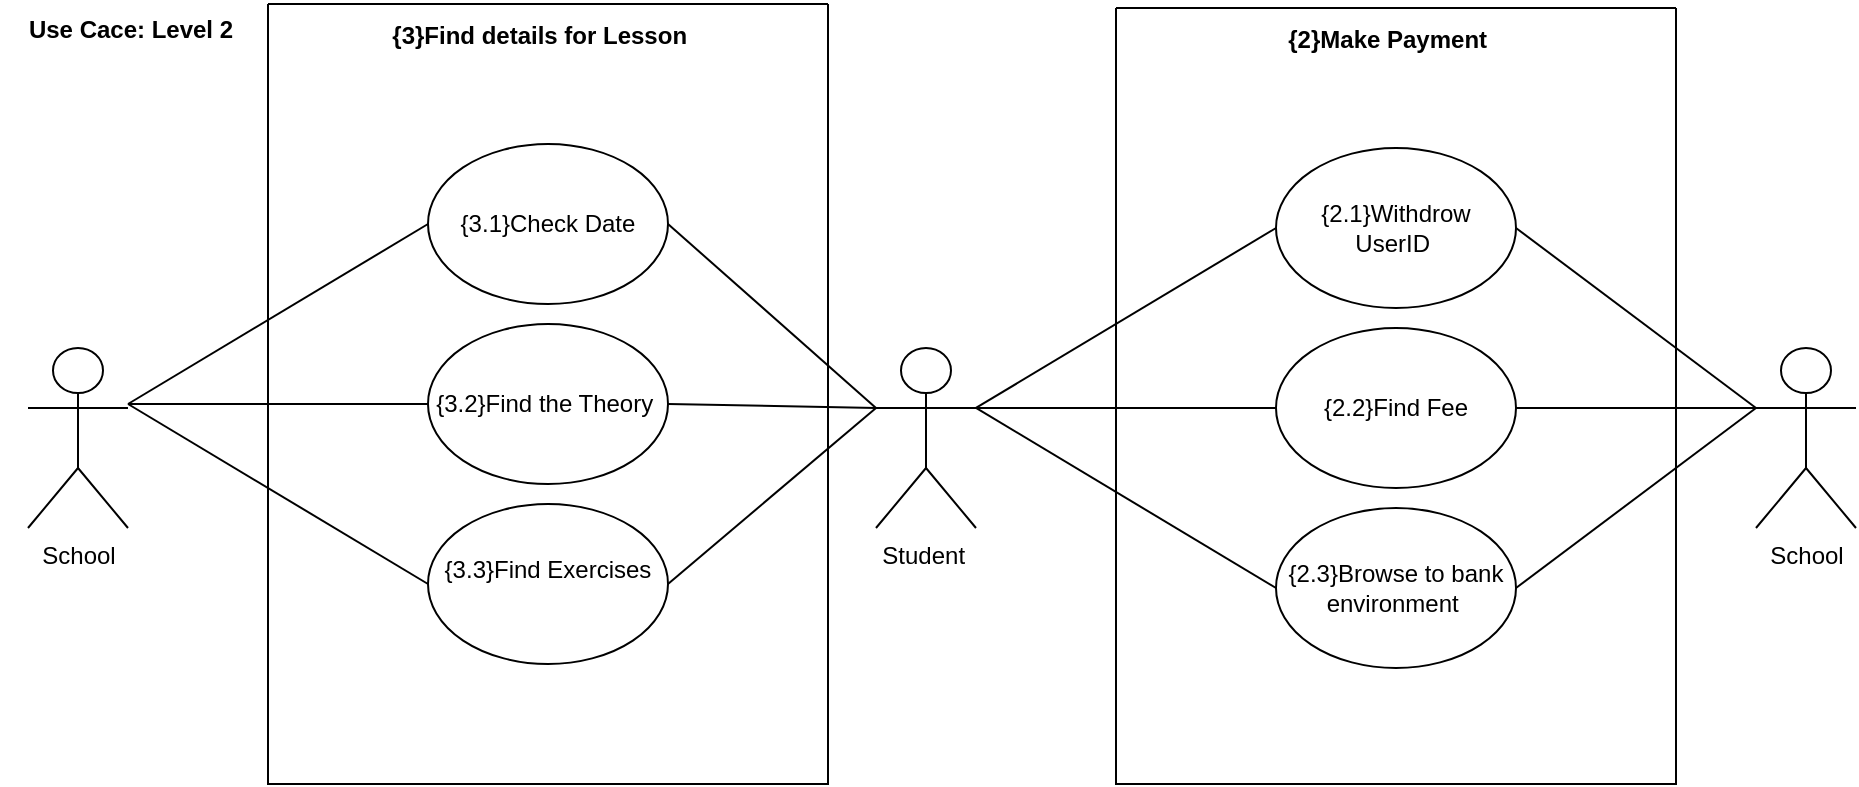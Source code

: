 <mxfile version="21.0.6" type="device"><diagram name="Σελίδα-1" id="RFTh9Rr1wwyH4tzMGPPg"><mxGraphModel dx="1434" dy="707" grid="0" gridSize="10" guides="1" tooltips="1" connect="1" arrows="1" fold="1" page="1" pageScale="1" pageWidth="827" pageHeight="1169" math="0" shadow="0"><root><mxCell id="0"/><mxCell id="1" parent="0"/><mxCell id="Bb4Or0A9wBhZWUn10WGb-1" value="" style="swimlane;startSize=0;" vertex="1" parent="1"><mxGeometry x="240" y="50" width="280" height="390" as="geometry"/></mxCell><mxCell id="Bb4Or0A9wBhZWUn10WGb-2" value="{3}Find details for Lesson&amp;nbsp;" style="text;html=1;align=center;verticalAlign=middle;resizable=0;points=[];autosize=1;strokeColor=none;fillColor=none;fontStyle=1" vertex="1" parent="Bb4Or0A9wBhZWUn10WGb-1"><mxGeometry x="52" y="1" width="170" height="30" as="geometry"/></mxCell><mxCell id="Bb4Or0A9wBhZWUn10WGb-3" value="{3.1}Check Date" style="ellipse;whiteSpace=wrap;html=1;" vertex="1" parent="Bb4Or0A9wBhZWUn10WGb-1"><mxGeometry x="80" y="70" width="120" height="80" as="geometry"/></mxCell><mxCell id="Bb4Or0A9wBhZWUn10WGb-4" value="{3.2}Find the Theory&amp;nbsp;" style="ellipse;whiteSpace=wrap;html=1;" vertex="1" parent="Bb4Or0A9wBhZWUn10WGb-1"><mxGeometry x="80" y="160" width="120" height="80" as="geometry"/></mxCell><mxCell id="Bb4Or0A9wBhZWUn10WGb-5" value="{3.3}Find Exercises&lt;br&gt;&amp;nbsp;" style="ellipse;whiteSpace=wrap;html=1;" vertex="1" parent="Bb4Or0A9wBhZWUn10WGb-1"><mxGeometry x="80" y="250" width="120" height="80" as="geometry"/></mxCell><mxCell id="Bb4Or0A9wBhZWUn10WGb-9" value="" style="endArrow=none;html=1;rounded=0;entryX=0;entryY=0.5;entryDx=0;entryDy=0;exitX=1;exitY=0.333;exitDx=0;exitDy=0;exitPerimeter=0;" edge="1" parent="1" target="Bb4Or0A9wBhZWUn10WGb-3"><mxGeometry width="50" height="50" relative="1" as="geometry"><mxPoint x="170" y="250" as="sourcePoint"/><mxPoint x="220" y="190" as="targetPoint"/></mxGeometry></mxCell><mxCell id="Bb4Or0A9wBhZWUn10WGb-10" value="" style="endArrow=none;html=1;rounded=0;exitX=1;exitY=0.333;exitDx=0;exitDy=0;exitPerimeter=0;entryX=0;entryY=0.5;entryDx=0;entryDy=0;" edge="1" parent="1" target="Bb4Or0A9wBhZWUn10WGb-5"><mxGeometry width="50" height="50" relative="1" as="geometry"><mxPoint x="170" y="250" as="sourcePoint"/><mxPoint x="440" y="360" as="targetPoint"/></mxGeometry></mxCell><mxCell id="Bb4Or0A9wBhZWUn10WGb-11" value="" style="endArrow=none;html=1;rounded=0;exitX=1;exitY=0.333;exitDx=0;exitDy=0;exitPerimeter=0;entryX=0;entryY=0.5;entryDx=0;entryDy=0;" edge="1" parent="1" target="Bb4Or0A9wBhZWUn10WGb-4"><mxGeometry width="50" height="50" relative="1" as="geometry"><mxPoint x="170" y="250" as="sourcePoint"/><mxPoint x="440" y="360" as="targetPoint"/></mxGeometry></mxCell><mxCell id="Bb4Or0A9wBhZWUn10WGb-16" value="&lt;b&gt;Use Cace: Level 2&lt;/b&gt;" style="text;html=1;align=center;verticalAlign=middle;resizable=0;points=[];autosize=1;strokeColor=none;fillColor=none;" vertex="1" parent="1"><mxGeometry x="106" y="48" width="130" height="30" as="geometry"/></mxCell><mxCell id="Bb4Or0A9wBhZWUn10WGb-34" value="" style="swimlane;startSize=0;" vertex="1" parent="1"><mxGeometry x="664" y="52" width="280" height="388" as="geometry"/></mxCell><mxCell id="Bb4Or0A9wBhZWUn10WGb-35" value="&lt;b&gt;{2}Make Payment&amp;nbsp;&lt;/b&gt;" style="text;html=1;align=center;verticalAlign=middle;resizable=0;points=[];autosize=1;strokeColor=none;fillColor=none;" vertex="1" parent="Bb4Or0A9wBhZWUn10WGb-34"><mxGeometry x="72" y="1" width="130" height="30" as="geometry"/></mxCell><mxCell id="Bb4Or0A9wBhZWUn10WGb-36" value="{2.1}Withdrow UserID&amp;nbsp;" style="ellipse;whiteSpace=wrap;html=1;" vertex="1" parent="Bb4Or0A9wBhZWUn10WGb-34"><mxGeometry x="80" y="70" width="120" height="80" as="geometry"/></mxCell><mxCell id="Bb4Or0A9wBhZWUn10WGb-37" value="{2.2}Find Fee" style="ellipse;whiteSpace=wrap;html=1;" vertex="1" parent="Bb4Or0A9wBhZWUn10WGb-34"><mxGeometry x="80" y="160" width="120" height="80" as="geometry"/></mxCell><mxCell id="Bb4Or0A9wBhZWUn10WGb-38" value="{2.3}Browse to bank environment&amp;nbsp;" style="ellipse;whiteSpace=wrap;html=1;" vertex="1" parent="Bb4Or0A9wBhZWUn10WGb-34"><mxGeometry x="80" y="250" width="120" height="80" as="geometry"/></mxCell><mxCell id="Bb4Or0A9wBhZWUn10WGb-40" value="Student&amp;nbsp;" style="shape=umlActor;verticalLabelPosition=bottom;verticalAlign=top;html=1;outlineConnect=0;" vertex="1" parent="1"><mxGeometry x="544" y="222" width="50" height="90" as="geometry"/></mxCell><mxCell id="Bb4Or0A9wBhZWUn10WGb-41" value="School" style="shape=umlActor;verticalLabelPosition=bottom;verticalAlign=top;html=1;outlineConnect=0;" vertex="1" parent="1"><mxGeometry x="984" y="222" width="50" height="90" as="geometry"/></mxCell><mxCell id="Bb4Or0A9wBhZWUn10WGb-42" value="" style="endArrow=none;html=1;rounded=0;entryX=0;entryY=0.5;entryDx=0;entryDy=0;exitX=1;exitY=0.333;exitDx=0;exitDy=0;exitPerimeter=0;" edge="1" parent="1" source="Bb4Or0A9wBhZWUn10WGb-40" target="Bb4Or0A9wBhZWUn10WGb-36"><mxGeometry width="50" height="50" relative="1" as="geometry"><mxPoint x="594" y="242" as="sourcePoint"/><mxPoint x="644" y="192" as="targetPoint"/></mxGeometry></mxCell><mxCell id="Bb4Or0A9wBhZWUn10WGb-43" value="" style="endArrow=none;html=1;rounded=0;exitX=1;exitY=0.333;exitDx=0;exitDy=0;exitPerimeter=0;entryX=0;entryY=0.5;entryDx=0;entryDy=0;" edge="1" parent="1" source="Bb4Or0A9wBhZWUn10WGb-40" target="Bb4Or0A9wBhZWUn10WGb-38"><mxGeometry width="50" height="50" relative="1" as="geometry"><mxPoint x="814" y="412" as="sourcePoint"/><mxPoint x="864" y="362" as="targetPoint"/></mxGeometry></mxCell><mxCell id="Bb4Or0A9wBhZWUn10WGb-44" value="" style="endArrow=none;html=1;rounded=0;exitX=1;exitY=0.333;exitDx=0;exitDy=0;exitPerimeter=0;entryX=0;entryY=0.5;entryDx=0;entryDy=0;" edge="1" parent="1" source="Bb4Or0A9wBhZWUn10WGb-40" target="Bb4Or0A9wBhZWUn10WGb-37"><mxGeometry width="50" height="50" relative="1" as="geometry"><mxPoint x="814" y="412" as="sourcePoint"/><mxPoint x="864" y="362" as="targetPoint"/></mxGeometry></mxCell><mxCell id="Bb4Or0A9wBhZWUn10WGb-46" value="" style="endArrow=none;html=1;rounded=0;entryX=0;entryY=0.333;entryDx=0;entryDy=0;entryPerimeter=0;" edge="1" parent="1" source="Bb4Or0A9wBhZWUn10WGb-37" target="Bb4Or0A9wBhZWUn10WGb-41"><mxGeometry width="50" height="50" relative="1" as="geometry"><mxPoint x="814" y="412" as="sourcePoint"/><mxPoint x="864" y="362" as="targetPoint"/></mxGeometry></mxCell><mxCell id="Bb4Or0A9wBhZWUn10WGb-47" value="" style="endArrow=none;html=1;rounded=0;entryX=0;entryY=0.333;entryDx=0;entryDy=0;entryPerimeter=0;exitX=1;exitY=0.5;exitDx=0;exitDy=0;" edge="1" parent="1" source="Bb4Or0A9wBhZWUn10WGb-38" target="Bb4Or0A9wBhZWUn10WGb-41"><mxGeometry width="50" height="50" relative="1" as="geometry"><mxPoint x="814" y="412" as="sourcePoint"/><mxPoint x="864" y="362" as="targetPoint"/></mxGeometry></mxCell><mxCell id="Bb4Or0A9wBhZWUn10WGb-50" value="School" style="shape=umlActor;verticalLabelPosition=bottom;verticalAlign=top;html=1;outlineConnect=0;" vertex="1" parent="1"><mxGeometry x="120" y="222" width="50" height="90" as="geometry"/></mxCell><mxCell id="Bb4Or0A9wBhZWUn10WGb-51" value="" style="endArrow=none;html=1;rounded=0;entryX=0;entryY=0.333;entryDx=0;entryDy=0;entryPerimeter=0;exitX=1;exitY=0.5;exitDx=0;exitDy=0;" edge="1" parent="1" source="Bb4Or0A9wBhZWUn10WGb-3" target="Bb4Or0A9wBhZWUn10WGb-40"><mxGeometry width="50" height="50" relative="1" as="geometry"><mxPoint x="390" y="360" as="sourcePoint"/><mxPoint x="440" y="310" as="targetPoint"/></mxGeometry></mxCell><mxCell id="Bb4Or0A9wBhZWUn10WGb-52" value="" style="endArrow=none;html=1;rounded=0;entryX=0;entryY=0.333;entryDx=0;entryDy=0;entryPerimeter=0;exitX=1;exitY=0.5;exitDx=0;exitDy=0;" edge="1" parent="1" source="Bb4Or0A9wBhZWUn10WGb-4" target="Bb4Or0A9wBhZWUn10WGb-40"><mxGeometry width="50" height="50" relative="1" as="geometry"><mxPoint x="390" y="360" as="sourcePoint"/><mxPoint x="440" y="310" as="targetPoint"/></mxGeometry></mxCell><mxCell id="Bb4Or0A9wBhZWUn10WGb-53" value="" style="endArrow=none;html=1;rounded=0;entryX=0;entryY=0.333;entryDx=0;entryDy=0;entryPerimeter=0;exitX=1;exitY=0.5;exitDx=0;exitDy=0;" edge="1" parent="1" source="Bb4Or0A9wBhZWUn10WGb-5" target="Bb4Or0A9wBhZWUn10WGb-40"><mxGeometry width="50" height="50" relative="1" as="geometry"><mxPoint x="390" y="360" as="sourcePoint"/><mxPoint x="440" y="310" as="targetPoint"/></mxGeometry></mxCell><mxCell id="Bb4Or0A9wBhZWUn10WGb-54" value="" style="endArrow=none;html=1;rounded=0;entryX=0;entryY=0.333;entryDx=0;entryDy=0;entryPerimeter=0;exitX=1;exitY=0.5;exitDx=0;exitDy=0;" edge="1" parent="1" source="Bb4Or0A9wBhZWUn10WGb-36" target="Bb4Or0A9wBhZWUn10WGb-41"><mxGeometry width="50" height="50" relative="1" as="geometry"><mxPoint x="390" y="320" as="sourcePoint"/><mxPoint x="440" y="270" as="targetPoint"/></mxGeometry></mxCell></root></mxGraphModel></diagram></mxfile>